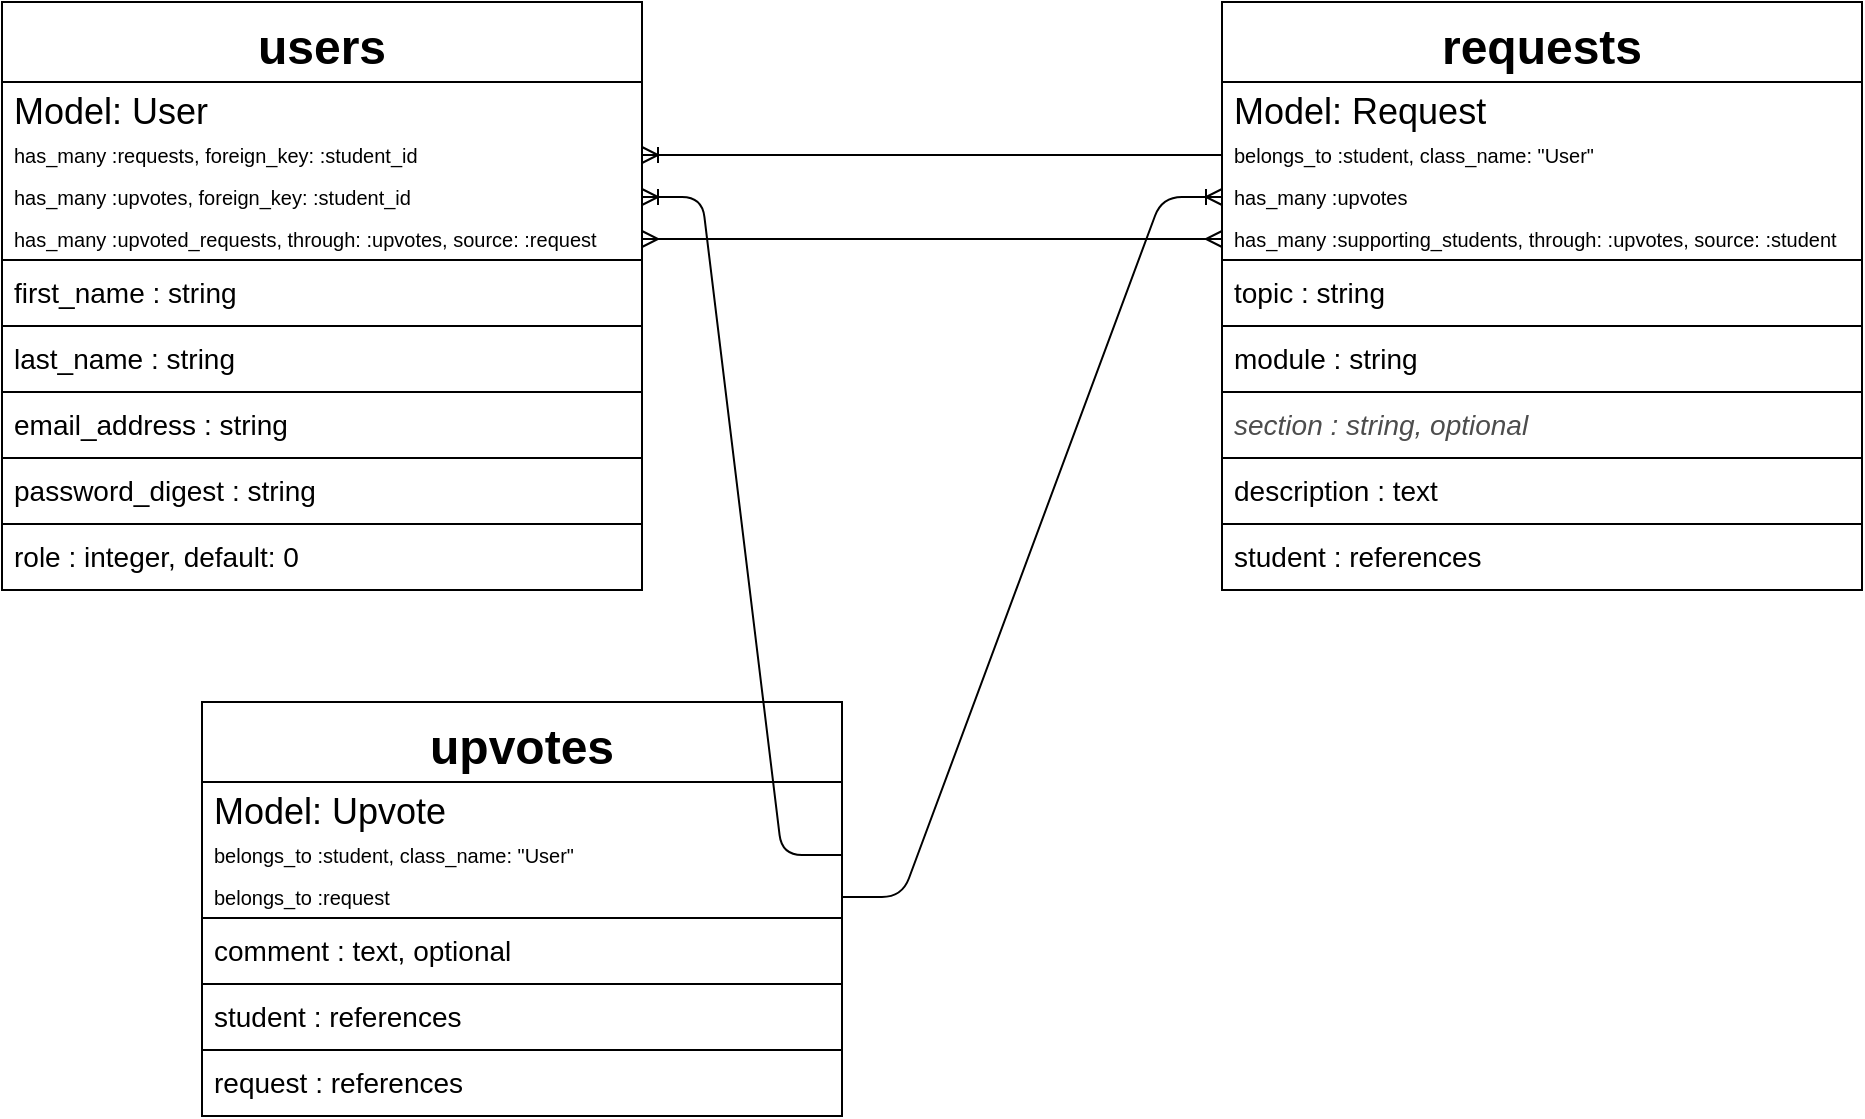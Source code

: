 <mxfile version="13.1.5" type="device"><diagram id="AArInQ81bC3QAe84OZv2" name="Page-1"><mxGraphModel dx="2146" dy="1144" grid="1" gridSize="10" guides="1" tooltips="1" connect="1" arrows="1" fold="1" page="1" pageScale="1" pageWidth="1100" pageHeight="850" math="0" shadow="0"><root><mxCell id="0"/><mxCell id="1" parent="0"/><mxCell id="aEUz7mEoIh06vh007QDJ-75" value="" style="edgeStyle=entityRelationEdgeStyle;fontSize=12;html=1;endArrow=ERoneToMany;" parent="1" source="aEUz7mEoIh06vh007QDJ-55" target="aEUz7mEoIh06vh007QDJ-10" edge="1"><mxGeometry width="100" height="100" relative="1" as="geometry"><mxPoint x="400" y="260" as="sourcePoint"/><mxPoint x="500" y="160" as="targetPoint"/></mxGeometry></mxCell><mxCell id="xB3mekuiwibERfH9RLIa-1" value="" style="edgeStyle=entityRelationEdgeStyle;fontSize=12;html=1;endArrow=ERmany;startArrow=ERmany;exitX=1;exitY=0.5;exitDx=0;exitDy=0;entryX=0;entryY=0.5;entryDx=0;entryDy=0;" edge="1" parent="1" source="aEUz7mEoIh06vh007QDJ-25" target="aEUz7mEoIh06vh007QDJ-57"><mxGeometry width="100" height="100" relative="1" as="geometry"><mxPoint x="400" y="290" as="sourcePoint"/><mxPoint x="500" y="190" as="targetPoint"/></mxGeometry></mxCell><mxCell id="xB3mekuiwibERfH9RLIa-2" value="" style="edgeStyle=entityRelationEdgeStyle;fontSize=12;html=1;endArrow=ERoneToMany;exitX=1;exitY=0.5;exitDx=0;exitDy=0;entryX=0;entryY=0.5;entryDx=0;entryDy=0;" edge="1" parent="1" source="aEUz7mEoIh06vh007QDJ-67" target="aEUz7mEoIh06vh007QDJ-56"><mxGeometry width="100" height="100" relative="1" as="geometry"><mxPoint x="700" y="180" as="sourcePoint"/><mxPoint x="460" y="180" as="targetPoint"/></mxGeometry></mxCell><mxCell id="xB3mekuiwibERfH9RLIa-7" value="" style="edgeStyle=entityRelationEdgeStyle;fontSize=12;html=1;endArrow=ERoneToMany;orthogonalLoop=0;bendable=1;exitX=1;exitY=0.5;exitDx=0;exitDy=0;" edge="1" parent="1" source="aEUz7mEoIh06vh007QDJ-66" target="aEUz7mEoIh06vh007QDJ-24"><mxGeometry width="100" height="100" relative="1" as="geometry"><mxPoint x="810" y="640" as="sourcePoint"/><mxPoint x="300" y="150" as="targetPoint"/></mxGeometry></mxCell><mxCell id="aEUz7mEoIh06vh007QDJ-64" value="upvotes" style="swimlane;fontStyle=1;align=center;verticalAlign=middle;childLayout=stackLayout;horizontal=1;startSize=40;horizontalStack=0;resizeParent=1;resizeParentMax=0;resizeLast=0;collapsible=1;marginBottom=0;fillColor=none;fontSize=24;" parent="1" vertex="1"><mxGeometry x="180" y="510" width="320" height="207" as="geometry"/></mxCell><mxCell id="aEUz7mEoIh06vh007QDJ-65" value="Model: Upvote" style="text;strokeColor=none;fillColor=none;spacingLeft=4;spacingRight=4;overflow=hidden;rotatable=0;points=[[0,0.5],[1,0.5]];portConstraint=eastwest;fontSize=18;fontStyle=0;verticalAlign=middle;" parent="aEUz7mEoIh06vh007QDJ-64" vertex="1"><mxGeometry y="40" width="320" height="26" as="geometry"/></mxCell><mxCell id="aEUz7mEoIh06vh007QDJ-66" value="belongs_to :student, class_name: &quot;User&quot;" style="text;strokeColor=none;fillColor=none;spacingLeft=4;spacingRight=4;overflow=hidden;rotatable=0;points=[[0,0.5],[1,0.5]];portConstraint=eastwest;fontSize=10;verticalAlign=middle;" parent="aEUz7mEoIh06vh007QDJ-64" vertex="1"><mxGeometry y="66" width="320" height="21" as="geometry"/></mxCell><mxCell id="aEUz7mEoIh06vh007QDJ-67" value="belongs_to :request" style="text;strokeColor=none;fillColor=none;spacingLeft=4;spacingRight=4;overflow=hidden;rotatable=0;points=[[0,0.5],[1,0.5]];portConstraint=eastwest;fontSize=10;verticalAlign=middle;" parent="aEUz7mEoIh06vh007QDJ-64" vertex="1"><mxGeometry y="87" width="320" height="21" as="geometry"/></mxCell><mxCell id="aEUz7mEoIh06vh007QDJ-69" value="comment : text, optional" style="text;strokeColor=#000000;fillColor=none;align=left;verticalAlign=middle;spacingLeft=4;spacingRight=4;overflow=hidden;rotatable=0;points=[[0,0.5],[1,0.5]];portConstraint=eastwest;fontSize=14;spacingBottom=2;" parent="aEUz7mEoIh06vh007QDJ-64" vertex="1"><mxGeometry y="108" width="320" height="33" as="geometry"/></mxCell><mxCell id="aEUz7mEoIh06vh007QDJ-70" value="student : references" style="text;strokeColor=#000000;fillColor=none;align=left;verticalAlign=middle;spacingLeft=4;spacingRight=4;overflow=hidden;rotatable=0;points=[[0,0.5],[1,0.5]];portConstraint=eastwest;fontSize=14;spacingBottom=2;" parent="aEUz7mEoIh06vh007QDJ-64" vertex="1"><mxGeometry y="141" width="320" height="33" as="geometry"/></mxCell><mxCell id="aEUz7mEoIh06vh007QDJ-71" value="request : references" style="text;strokeColor=#000000;fillColor=none;align=left;verticalAlign=middle;spacingLeft=4;spacingRight=4;overflow=hidden;rotatable=0;points=[[0,0.5],[1,0.5]];portConstraint=eastwest;fontSize=14;spacingBottom=2;" parent="aEUz7mEoIh06vh007QDJ-64" vertex="1"><mxGeometry y="174" width="320" height="33" as="geometry"/></mxCell><mxCell id="aEUz7mEoIh06vh007QDJ-53" value="requests" style="swimlane;fontStyle=1;align=center;verticalAlign=middle;childLayout=stackLayout;horizontal=1;startSize=40;horizontalStack=0;resizeParent=1;resizeParentMax=0;resizeLast=0;collapsible=1;marginBottom=0;fillColor=none;fontSize=24;" parent="1" vertex="1"><mxGeometry x="690" y="160" width="320" height="294" as="geometry"/></mxCell><mxCell id="aEUz7mEoIh06vh007QDJ-54" value="Model: Request" style="text;strokeColor=none;fillColor=none;spacingLeft=4;spacingRight=4;overflow=hidden;rotatable=0;points=[[0,0.5],[1,0.5]];portConstraint=eastwest;fontSize=18;fontStyle=0;verticalAlign=middle;" parent="aEUz7mEoIh06vh007QDJ-53" vertex="1"><mxGeometry y="40" width="320" height="26" as="geometry"/></mxCell><mxCell id="aEUz7mEoIh06vh007QDJ-55" value="belongs_to :student, class_name: &quot;User&quot;" style="text;strokeColor=none;fillColor=none;spacingLeft=4;spacingRight=4;overflow=hidden;rotatable=0;points=[[0,0.5],[1,0.5]];portConstraint=eastwest;fontSize=10;verticalAlign=middle;" parent="aEUz7mEoIh06vh007QDJ-53" vertex="1"><mxGeometry y="66" width="320" height="21" as="geometry"/></mxCell><mxCell id="aEUz7mEoIh06vh007QDJ-56" value="has_many :upvotes" style="text;strokeColor=none;fillColor=none;spacingLeft=4;spacingRight=4;overflow=hidden;rotatable=0;points=[[0,0.5],[1,0.5]];portConstraint=eastwest;fontSize=10;verticalAlign=middle;" parent="aEUz7mEoIh06vh007QDJ-53" vertex="1"><mxGeometry y="87" width="320" height="21" as="geometry"/></mxCell><mxCell id="aEUz7mEoIh06vh007QDJ-57" value="has_many :supporting_students, through: :upvotes, source: :student" style="text;strokeColor=none;fillColor=none;spacingLeft=4;spacingRight=4;overflow=hidden;rotatable=0;points=[[0,0.5],[1,0.5]];portConstraint=eastwest;fontSize=10;verticalAlign=middle;" parent="aEUz7mEoIh06vh007QDJ-53" vertex="1"><mxGeometry y="108" width="320" height="21" as="geometry"/></mxCell><mxCell id="aEUz7mEoIh06vh007QDJ-58" value="topic : string" style="text;strokeColor=#000000;fillColor=none;align=left;verticalAlign=middle;spacingLeft=4;spacingRight=4;overflow=hidden;rotatable=0;points=[[0,0.5],[1,0.5]];portConstraint=eastwest;fontSize=14;spacingBottom=2;" parent="aEUz7mEoIh06vh007QDJ-53" vertex="1"><mxGeometry y="129" width="320" height="33" as="geometry"/></mxCell><mxCell id="aEUz7mEoIh06vh007QDJ-59" value="module : string" style="text;strokeColor=#000000;fillColor=none;align=left;verticalAlign=middle;spacingLeft=4;spacingRight=4;overflow=hidden;rotatable=0;points=[[0,0.5],[1,0.5]];portConstraint=eastwest;fontSize=14;spacingBottom=2;" parent="aEUz7mEoIh06vh007QDJ-53" vertex="1"><mxGeometry y="162" width="320" height="33" as="geometry"/></mxCell><mxCell id="aEUz7mEoIh06vh007QDJ-60" value="section : string, optional" style="text;strokeColor=#000000;fillColor=none;align=left;verticalAlign=middle;spacingLeft=4;spacingRight=4;overflow=hidden;rotatable=0;points=[[0,0.5],[1,0.5]];portConstraint=eastwest;fontSize=14;spacingBottom=2;fontStyle=2;fontColor=#4D4D4D;" parent="aEUz7mEoIh06vh007QDJ-53" vertex="1"><mxGeometry y="195" width="320" height="33" as="geometry"/></mxCell><mxCell id="aEUz7mEoIh06vh007QDJ-61" value="description : text" style="text;strokeColor=#000000;fillColor=none;align=left;verticalAlign=middle;spacingLeft=4;spacingRight=4;overflow=hidden;rotatable=0;points=[[0,0.5],[1,0.5]];portConstraint=eastwest;fontSize=14;spacingBottom=2;" parent="aEUz7mEoIh06vh007QDJ-53" vertex="1"><mxGeometry y="228" width="320" height="33" as="geometry"/></mxCell><mxCell id="aEUz7mEoIh06vh007QDJ-62" value="student : references" style="text;strokeColor=#000000;fillColor=none;align=left;verticalAlign=middle;spacingLeft=4;spacingRight=4;overflow=hidden;rotatable=0;points=[[0,0.5],[1,0.5]];portConstraint=eastwest;fontSize=14;spacingBottom=2;" parent="aEUz7mEoIh06vh007QDJ-53" vertex="1"><mxGeometry y="261" width="320" height="33" as="geometry"/></mxCell><mxCell id="aEUz7mEoIh06vh007QDJ-39" value="users" style="swimlane;fontStyle=1;align=center;verticalAlign=middle;childLayout=stackLayout;horizontal=1;startSize=40;horizontalStack=0;resizeParent=1;resizeParentMax=0;resizeLast=0;collapsible=1;marginBottom=0;fillColor=none;fontSize=24;" parent="1" vertex="1"><mxGeometry x="80" y="160" width="320" height="294" as="geometry"/></mxCell><mxCell id="aEUz7mEoIh06vh007QDJ-2" value="Model: User" style="text;strokeColor=none;fillColor=none;spacingLeft=4;spacingRight=4;overflow=hidden;rotatable=0;points=[[0,0.5],[1,0.5]];portConstraint=eastwest;fontSize=18;fontStyle=0;verticalAlign=middle;" parent="aEUz7mEoIh06vh007QDJ-39" vertex="1"><mxGeometry y="40" width="320" height="26" as="geometry"/></mxCell><mxCell id="aEUz7mEoIh06vh007QDJ-10" value="has_many :requests, foreign_key: :student_id" style="text;strokeColor=none;fillColor=none;spacingLeft=4;spacingRight=4;overflow=hidden;rotatable=0;points=[[0,0.5],[1,0.5]];portConstraint=eastwest;fontSize=10;verticalAlign=middle;" parent="aEUz7mEoIh06vh007QDJ-39" vertex="1"><mxGeometry y="66" width="320" height="21" as="geometry"/></mxCell><mxCell id="aEUz7mEoIh06vh007QDJ-24" value="has_many :upvotes, foreign_key: :student_id" style="text;strokeColor=none;fillColor=none;spacingLeft=4;spacingRight=4;overflow=hidden;rotatable=0;points=[[0,0.5],[1,0.5]];portConstraint=eastwest;fontSize=10;verticalAlign=middle;" parent="aEUz7mEoIh06vh007QDJ-39" vertex="1"><mxGeometry y="87" width="320" height="21" as="geometry"/></mxCell><mxCell id="aEUz7mEoIh06vh007QDJ-25" value="has_many :upvoted_requests, through: :upvotes, source: :request" style="text;strokeColor=none;fillColor=none;spacingLeft=4;spacingRight=4;overflow=hidden;rotatable=0;points=[[0,0.5],[1,0.5]];portConstraint=eastwest;fontSize=10;verticalAlign=middle;" parent="aEUz7mEoIh06vh007QDJ-39" vertex="1"><mxGeometry y="108" width="320" height="21" as="geometry"/></mxCell><mxCell id="aEUz7mEoIh06vh007QDJ-40" value="first_name : string" style="text;strokeColor=#000000;fillColor=none;align=left;verticalAlign=middle;spacingLeft=4;spacingRight=4;overflow=hidden;rotatable=0;points=[[0,0.5],[1,0.5]];portConstraint=eastwest;fontSize=14;spacingBottom=2;" parent="aEUz7mEoIh06vh007QDJ-39" vertex="1"><mxGeometry y="129" width="320" height="33" as="geometry"/></mxCell><mxCell id="aEUz7mEoIh06vh007QDJ-49" value="last_name : string" style="text;strokeColor=#000000;fillColor=none;align=left;verticalAlign=middle;spacingLeft=4;spacingRight=4;overflow=hidden;rotatable=0;points=[[0,0.5],[1,0.5]];portConstraint=eastwest;fontSize=14;spacingBottom=2;" parent="aEUz7mEoIh06vh007QDJ-39" vertex="1"><mxGeometry y="162" width="320" height="33" as="geometry"/></mxCell><mxCell id="aEUz7mEoIh06vh007QDJ-50" value="email_address : string" style="text;strokeColor=#000000;fillColor=none;align=left;verticalAlign=middle;spacingLeft=4;spacingRight=4;overflow=hidden;rotatable=0;points=[[0,0.5],[1,0.5]];portConstraint=eastwest;fontSize=14;spacingBottom=2;" parent="aEUz7mEoIh06vh007QDJ-39" vertex="1"><mxGeometry y="195" width="320" height="33" as="geometry"/></mxCell><mxCell id="aEUz7mEoIh06vh007QDJ-51" value="password_digest : string" style="text;strokeColor=#000000;fillColor=none;align=left;verticalAlign=middle;spacingLeft=4;spacingRight=4;overflow=hidden;rotatable=0;points=[[0,0.5],[1,0.5]];portConstraint=eastwest;fontSize=14;spacingBottom=2;" parent="aEUz7mEoIh06vh007QDJ-39" vertex="1"><mxGeometry y="228" width="320" height="33" as="geometry"/></mxCell><mxCell id="aEUz7mEoIh06vh007QDJ-52" value="role : integer, default: 0" style="text;strokeColor=#000000;fillColor=none;align=left;verticalAlign=middle;spacingLeft=4;spacingRight=4;overflow=hidden;rotatable=0;points=[[0,0.5],[1,0.5]];portConstraint=eastwest;fontSize=14;spacingBottom=2;" parent="aEUz7mEoIh06vh007QDJ-39" vertex="1"><mxGeometry y="261" width="320" height="33" as="geometry"/></mxCell></root></mxGraphModel></diagram></mxfile>